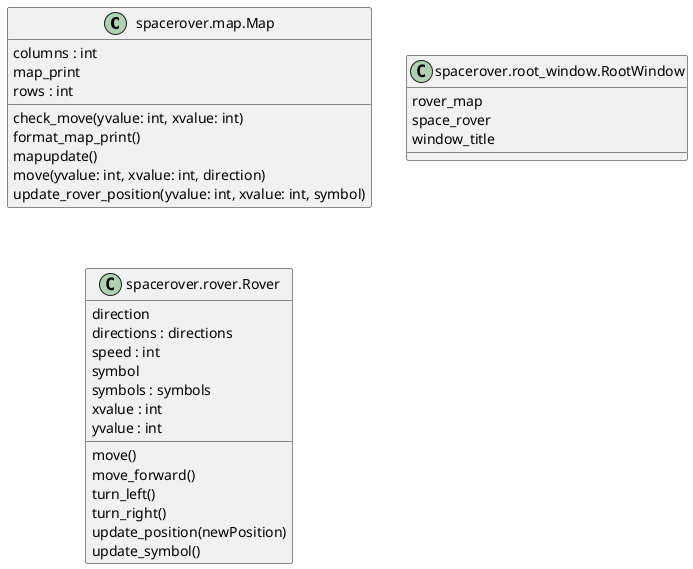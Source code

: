 @startuml classes
set namespaceSeparator none
class "spacerover.map.Map" as spacerover.map.Map {
  columns : int
  map_print
  rows : int
  check_move(yvalue: int, xvalue: int)
  format_map_print()
  mapupdate()
  move(yvalue: int, xvalue: int, direction)
  update_rover_position(yvalue: int, xvalue: int, symbol)
}
class "spacerover.root_window.RootWindow" as spacerover.root_window.RootWindow {
  rover_map
  space_rover
  window_title
}
class "spacerover.rover.Rover" as spacerover.rover.Rover {
  direction
  directions : directions
  speed : int
  symbol
  symbols : symbols
  xvalue : int
  yvalue : int
  move()
  move_forward()
  turn_left()
  turn_right()
  update_position(newPosition)
  update_symbol()
}
@enduml
